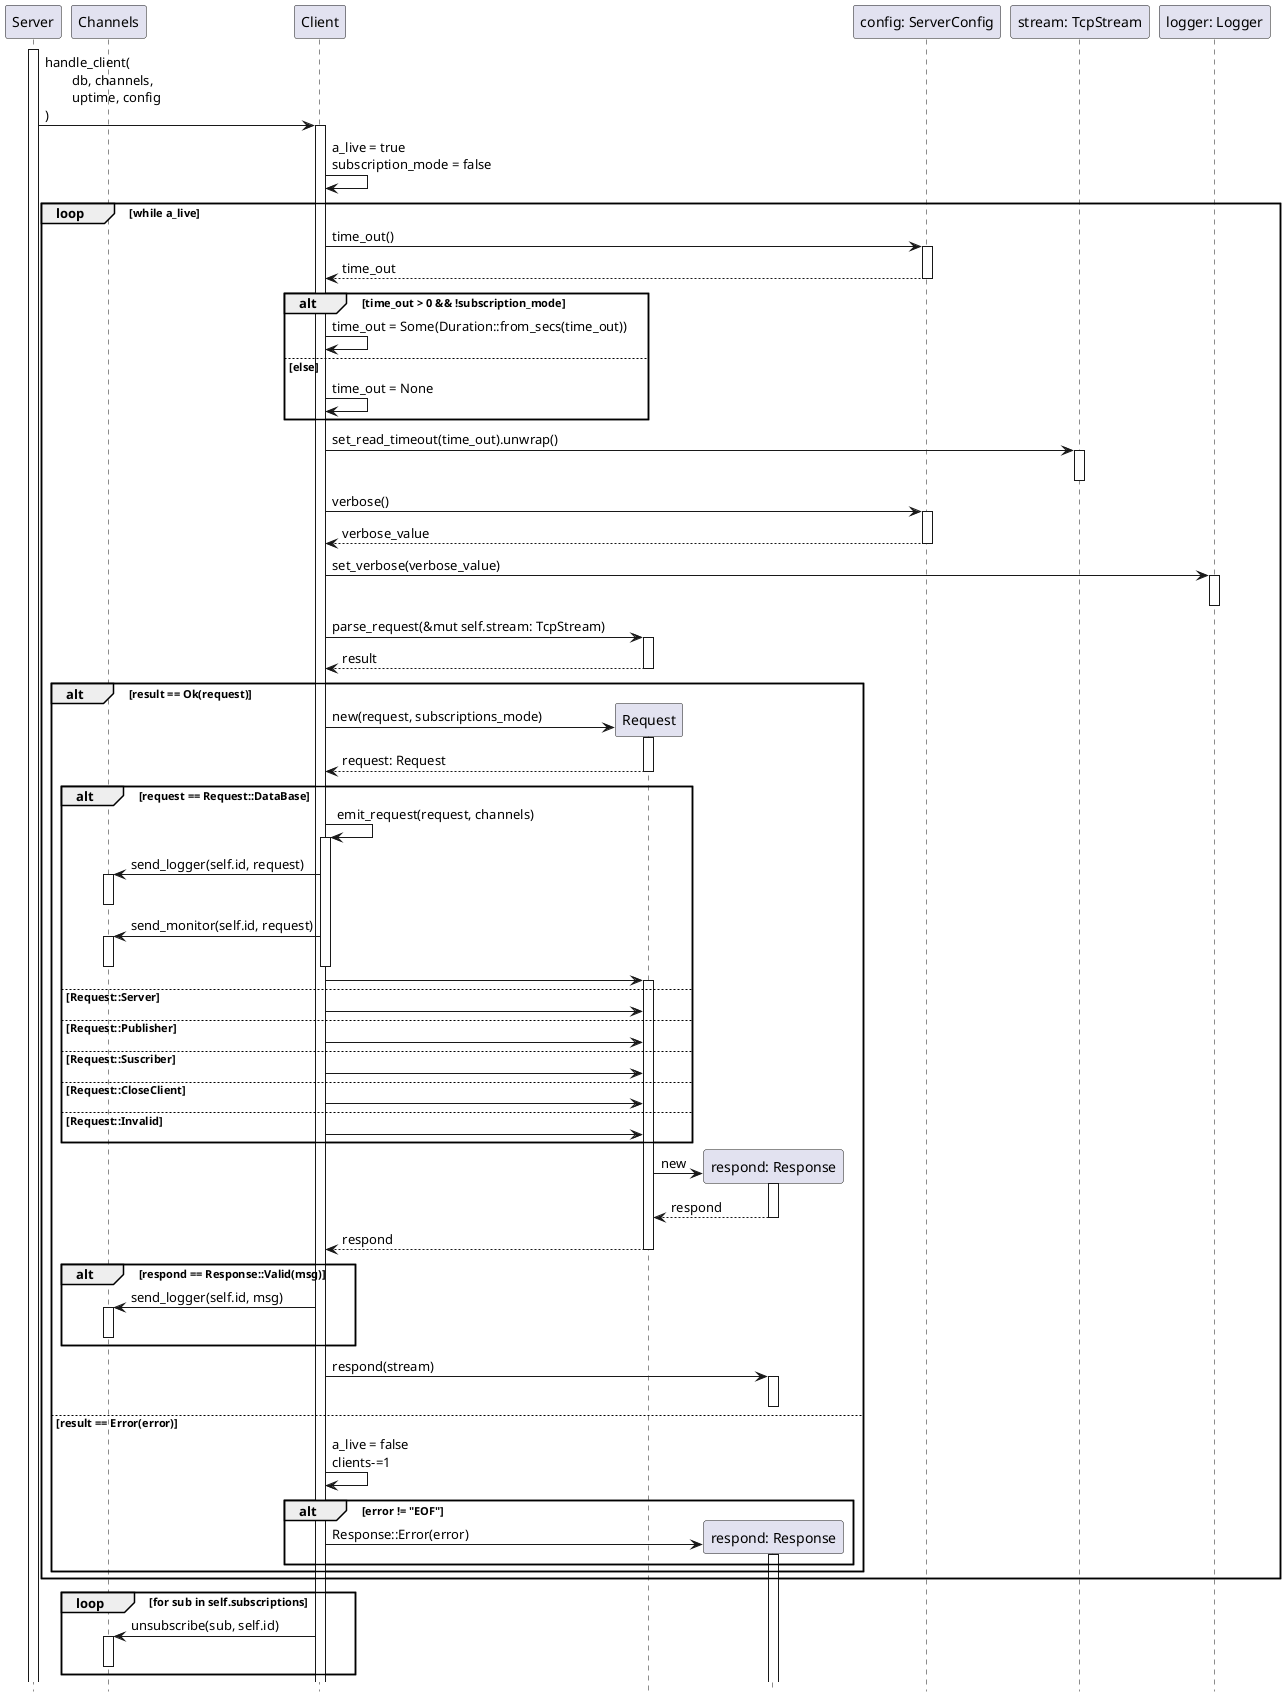 @startuml handle_client
hide footbox
activate Server

participant Server order 0
participant Client order 10
participant Request order 20

Server -> Client++: handle_client(\n\tdb, channels,\n\tuptime, config\n)
Client -> Client: a_live = true\nsubscription_mode = false
loop while a_live
    participant Config as "config: ServerConfig" order 30
    Client -> Config ++: time_out()
    return time_out

    alt time_out > 0 && !subscription_mode
        Client -> Client: time_out = Some(Duration::from_secs(time_out))
    else else
        Client -> Client: time_out = None
    end

    participant Stream as "stream: TcpStream" order 40
    Client -> Stream++: set_read_timeout(time_out).unwrap()
    deactivate Stream

    Client -> Config++: verbose()
    return verbose_value

    participant Logger as "logger: Logger" order 50
    Client -> Logger++: set_verbose(verbose_value)
    deactivate Logger

    Client -> Request++: parse_request(&mut self.stream: TcpStream)
    return result

    alt result == Ok(request) 
        create Request
        Client -> Request++: new(request, subscriptions_mode)
        return request: Request
        alt request == Request::DataBase
            Client -> Client++: emit_request(request, channels)
            Client -> Channels++: send_logger(self.id, request)
            deactivate Channels
            Client -> Channels++: send_monitor(self.id, request)
            deactivate Channels
            deactivate Client
            Client -> Request++:
        else Request::Server
            Client -> Request:
        else Request::Publisher
            Client -> Request:
        else Request::Suscriber
            Client -> Request:
        else Request::CloseClient
            Client -> Request:
        else Request::Invalid
            Client -> Request:
        end

        participant Respond as "respond: Response" order 24
        create Respond
        Request -> Respond++: new
        return respond
        return respond

        alt respond == Response::Valid(msg)
            participant Channels order 25
            Client -> Channels++: send_logger(self.id, msg)
            deactivate Channels
        end

        Client -> Respond ++: respond(stream)
        deactivate
    else result == Error(error)
        Client -> Client: a_live = false\nclients-=1
        alt error != "EOF"
            create Respond
            Client -> Respond++: Response::Error(error)
            deactivate Respond
        end
    end
end

loop for sub in self.subscriptions
    Client -> Channels++: unsubscribe(sub, self.id)
    deactivate Channels
end
@enduml